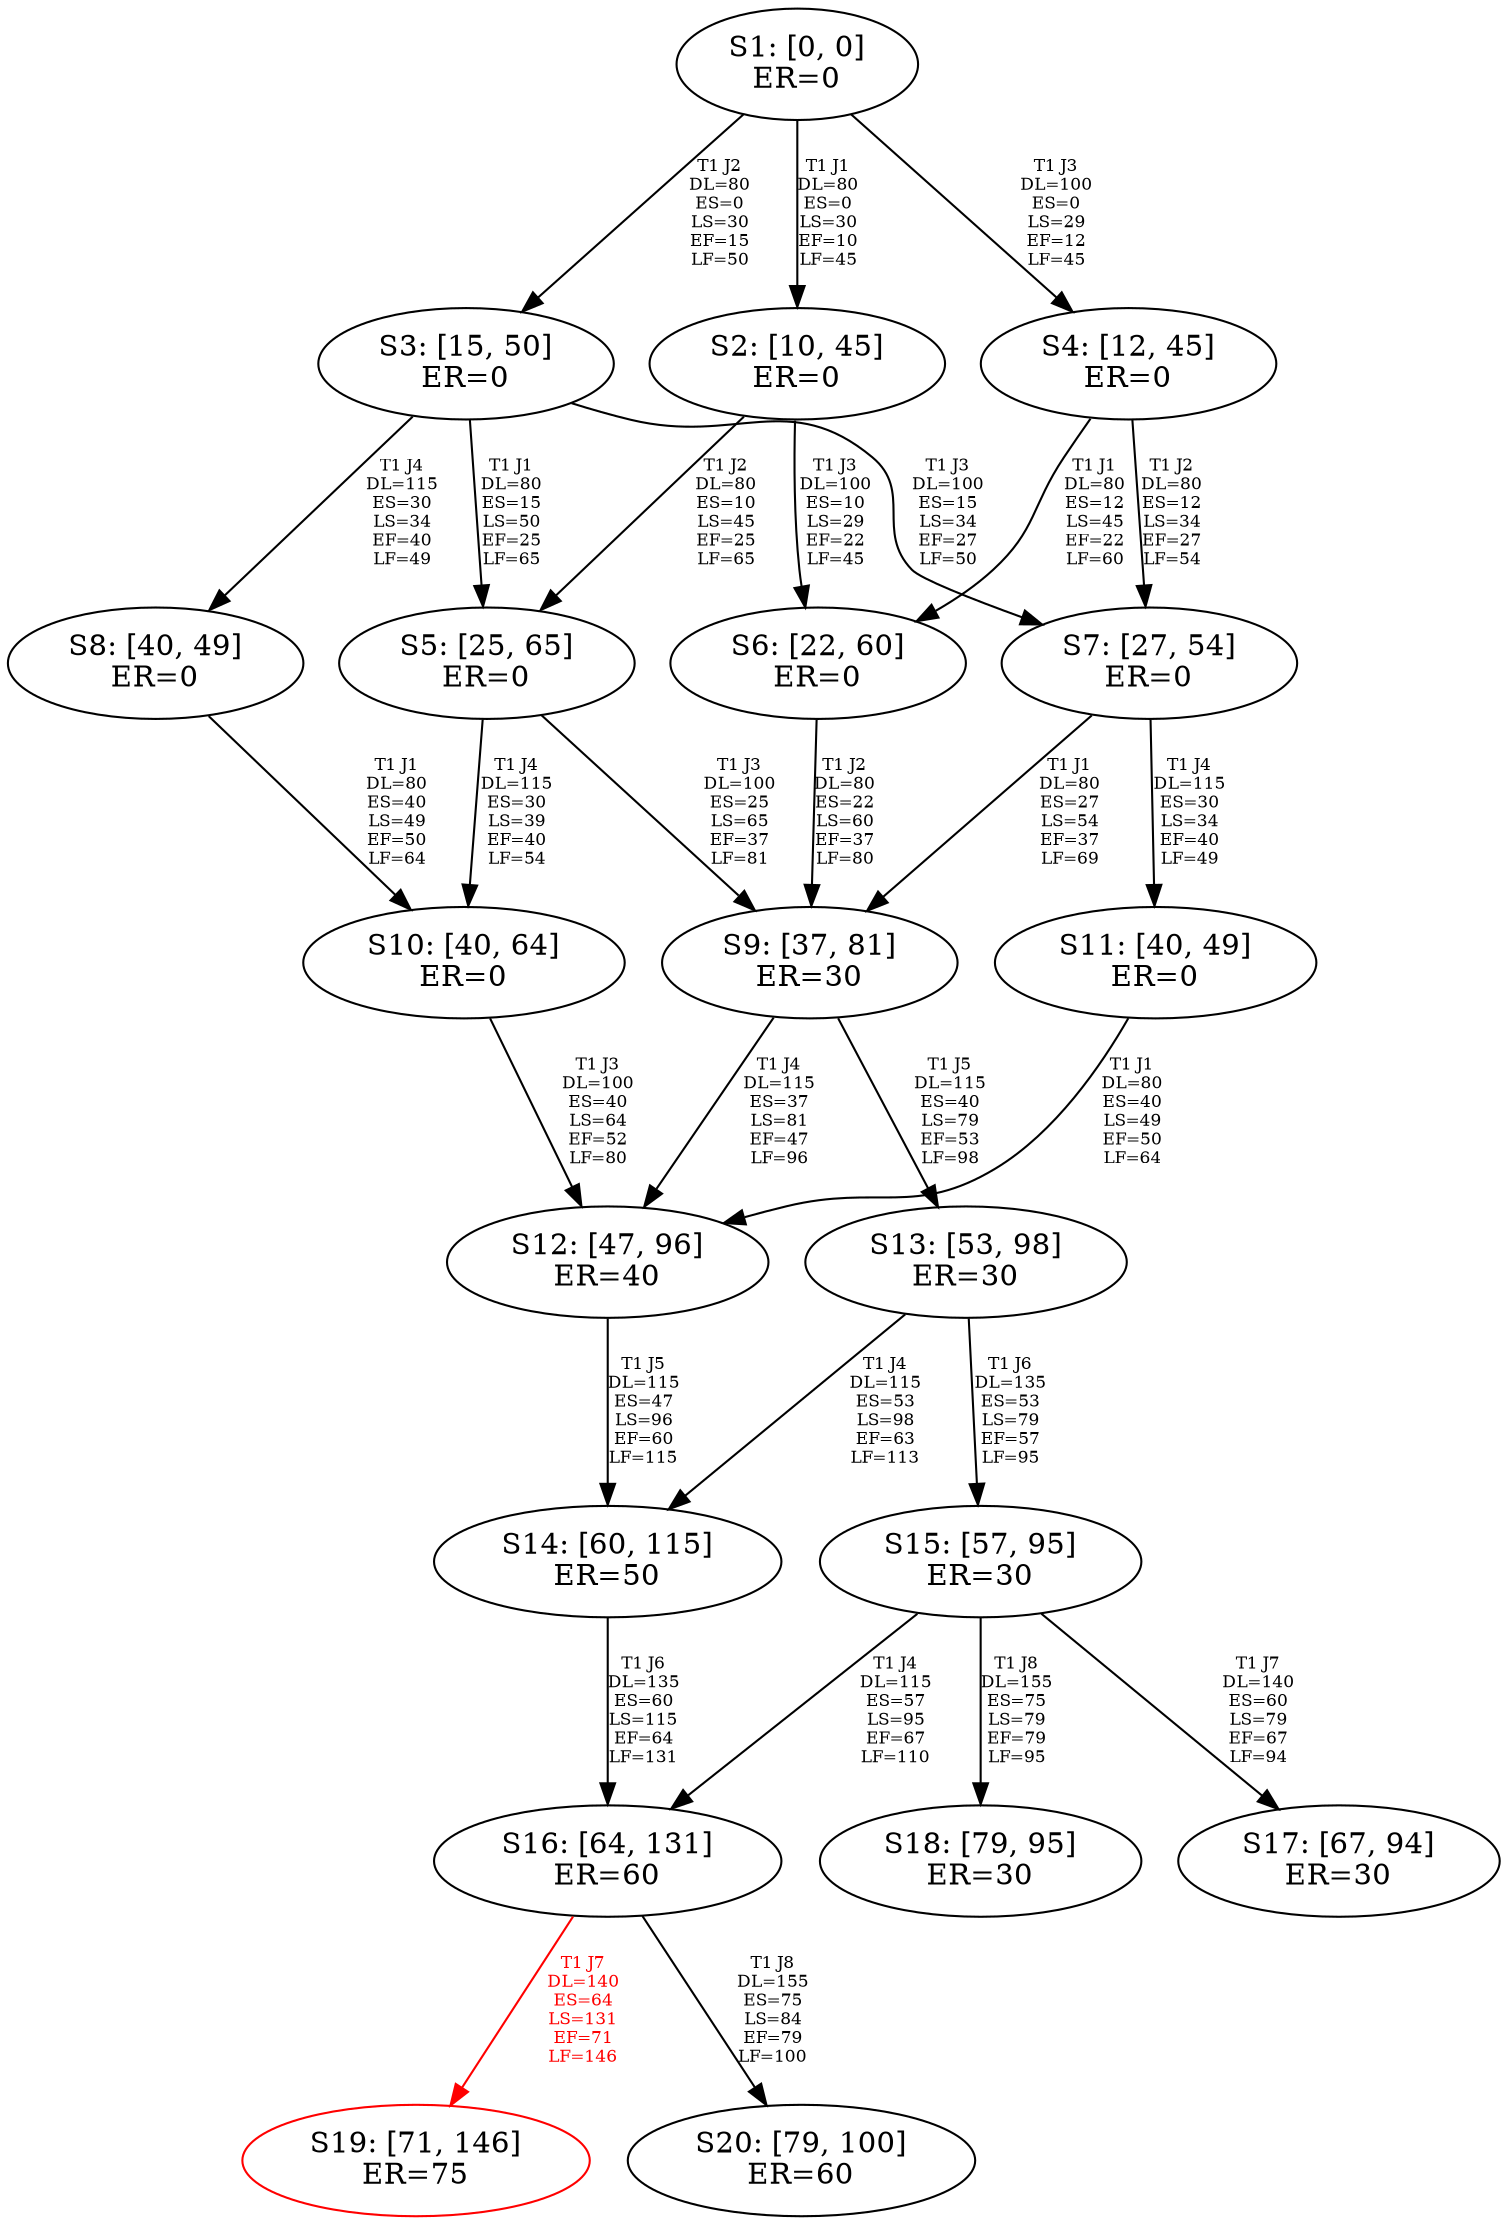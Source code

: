 digraph {
	S1[label="S1: [0, 0]\nER=0"];
	S2[label="S2: [10, 45]\nER=0"];
	S3[label="S3: [15, 50]\nER=0"];
	S4[label="S4: [12, 45]\nER=0"];
	S5[label="S5: [25, 65]\nER=0"];
	S6[label="S6: [22, 60]\nER=0"];
	S7[label="S7: [27, 54]\nER=0"];
	S8[label="S8: [40, 49]\nER=0"];
	S9[label="S9: [37, 81]\nER=30"];
	S10[label="S10: [40, 64]\nER=0"];
	S11[label="S11: [40, 49]\nER=0"];
	S12[label="S12: [47, 96]\nER=40"];
	S13[label="S13: [53, 98]\nER=30"];
	S14[label="S14: [60, 115]\nER=50"];
	S15[label="S15: [57, 95]\nER=30"];
	S16[label="S16: [64, 131]\nER=60"];
	S17[label="S17: [67, 94]\nER=30"];
	S18[label="S18: [79, 95]\nER=30"];
	S19[label="S19: [71, 146]\nER=75"];
	S20[label="S20: [79, 100]\nER=60"];
	S1 -> S2[label="T1 J1\nDL=80\nES=0\nLS=30\nEF=10\nLF=45",fontsize=8];
	S1 -> S3[label="T1 J2\nDL=80\nES=0\nLS=30\nEF=15\nLF=50",fontsize=8];
	S1 -> S4[label="T1 J3\nDL=100\nES=0\nLS=29\nEF=12\nLF=45",fontsize=8];
	S2 -> S5[label="T1 J2\nDL=80\nES=10\nLS=45\nEF=25\nLF=65",fontsize=8];
	S2 -> S6[label="T1 J3\nDL=100\nES=10\nLS=29\nEF=22\nLF=45",fontsize=8];
	S3 -> S5[label="T1 J1\nDL=80\nES=15\nLS=50\nEF=25\nLF=65",fontsize=8];
	S3 -> S7[label="T1 J3\nDL=100\nES=15\nLS=34\nEF=27\nLF=50",fontsize=8];
	S3 -> S8[label="T1 J4\nDL=115\nES=30\nLS=34\nEF=40\nLF=49",fontsize=8];
	S4 -> S6[label="T1 J1\nDL=80\nES=12\nLS=45\nEF=22\nLF=60",fontsize=8];
	S4 -> S7[label="T1 J2\nDL=80\nES=12\nLS=34\nEF=27\nLF=54",fontsize=8];
	S5 -> S9[label="T1 J3\nDL=100\nES=25\nLS=65\nEF=37\nLF=81",fontsize=8];
	S5 -> S10[label="T1 J4\nDL=115\nES=30\nLS=39\nEF=40\nLF=54",fontsize=8];
	S6 -> S9[label="T1 J2\nDL=80\nES=22\nLS=60\nEF=37\nLF=80",fontsize=8];
	S7 -> S9[label="T1 J1\nDL=80\nES=27\nLS=54\nEF=37\nLF=69",fontsize=8];
	S7 -> S11[label="T1 J4\nDL=115\nES=30\nLS=34\nEF=40\nLF=49",fontsize=8];
	S8 -> S10[label="T1 J1\nDL=80\nES=40\nLS=49\nEF=50\nLF=64",fontsize=8];
	S9 -> S12[label="T1 J4\nDL=115\nES=37\nLS=81\nEF=47\nLF=96",fontsize=8];
	S9 -> S13[label="T1 J5\nDL=115\nES=40\nLS=79\nEF=53\nLF=98",fontsize=8];
	S10 -> S12[label="T1 J3\nDL=100\nES=40\nLS=64\nEF=52\nLF=80",fontsize=8];
	S11 -> S12[label="T1 J1\nDL=80\nES=40\nLS=49\nEF=50\nLF=64",fontsize=8];
	S12 -> S14[label="T1 J5\nDL=115\nES=47\nLS=96\nEF=60\nLF=115",fontsize=8];
	S13 -> S14[label="T1 J4\nDL=115\nES=53\nLS=98\nEF=63\nLF=113",fontsize=8];
	S13 -> S15[label="T1 J6\nDL=135\nES=53\nLS=79\nEF=57\nLF=95",fontsize=8];
	S14 -> S16[label="T1 J6\nDL=135\nES=60\nLS=115\nEF=64\nLF=131",fontsize=8];
	S15 -> S16[label="T1 J4\nDL=115\nES=57\nLS=95\nEF=67\nLF=110",fontsize=8];
	S15 -> S17[label="T1 J7\nDL=140\nES=60\nLS=79\nEF=67\nLF=94",fontsize=8];
	S15 -> S18[label="T1 J8\nDL=155\nES=75\nLS=79\nEF=79\nLF=95",fontsize=8];
	S16 -> S19[label="T1 J7\nDL=140\nES=64\nLS=131\nEF=71\nLF=146",color=Red,fontcolor=Red,fontsize=8];
S19[color=Red];
	S16 -> S20[label="T1 J8\nDL=155\nES=75\nLS=84\nEF=79\nLF=100",fontsize=8];
}
